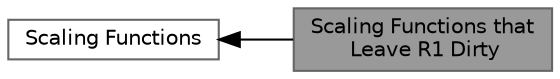 digraph "Scaling Functions that Leave R1 Dirty"
{
 // LATEX_PDF_SIZE
  bgcolor="transparent";
  edge [fontname=Helvetica,fontsize=10,labelfontname=Helvetica,labelfontsize=10];
  node [fontname=Helvetica,fontsize=10,shape=box,height=0.2,width=0.4];
  rankdir=LR;
  Node2 [id="Node000002",label="Scaling Functions",height=0.2,width=0.4,color="grey40", fillcolor="white", style="filled",URL="$d0/da8/group___scaling.html",tooltip="Fast, efficient 8-bit scaling functions specifically designed for high-performance LED programming."];
  Node1 [id="Node000001",label="Scaling Functions that\l Leave R1 Dirty",height=0.2,width=0.4,color="gray40", fillcolor="grey60", style="filled", fontcolor="black",tooltip="These functions are more efficient for scaling multiple bytes at once, but require calling cleanup_R1..."];
  Node2->Node1 [shape=plaintext, dir="back", style="solid"];
}

